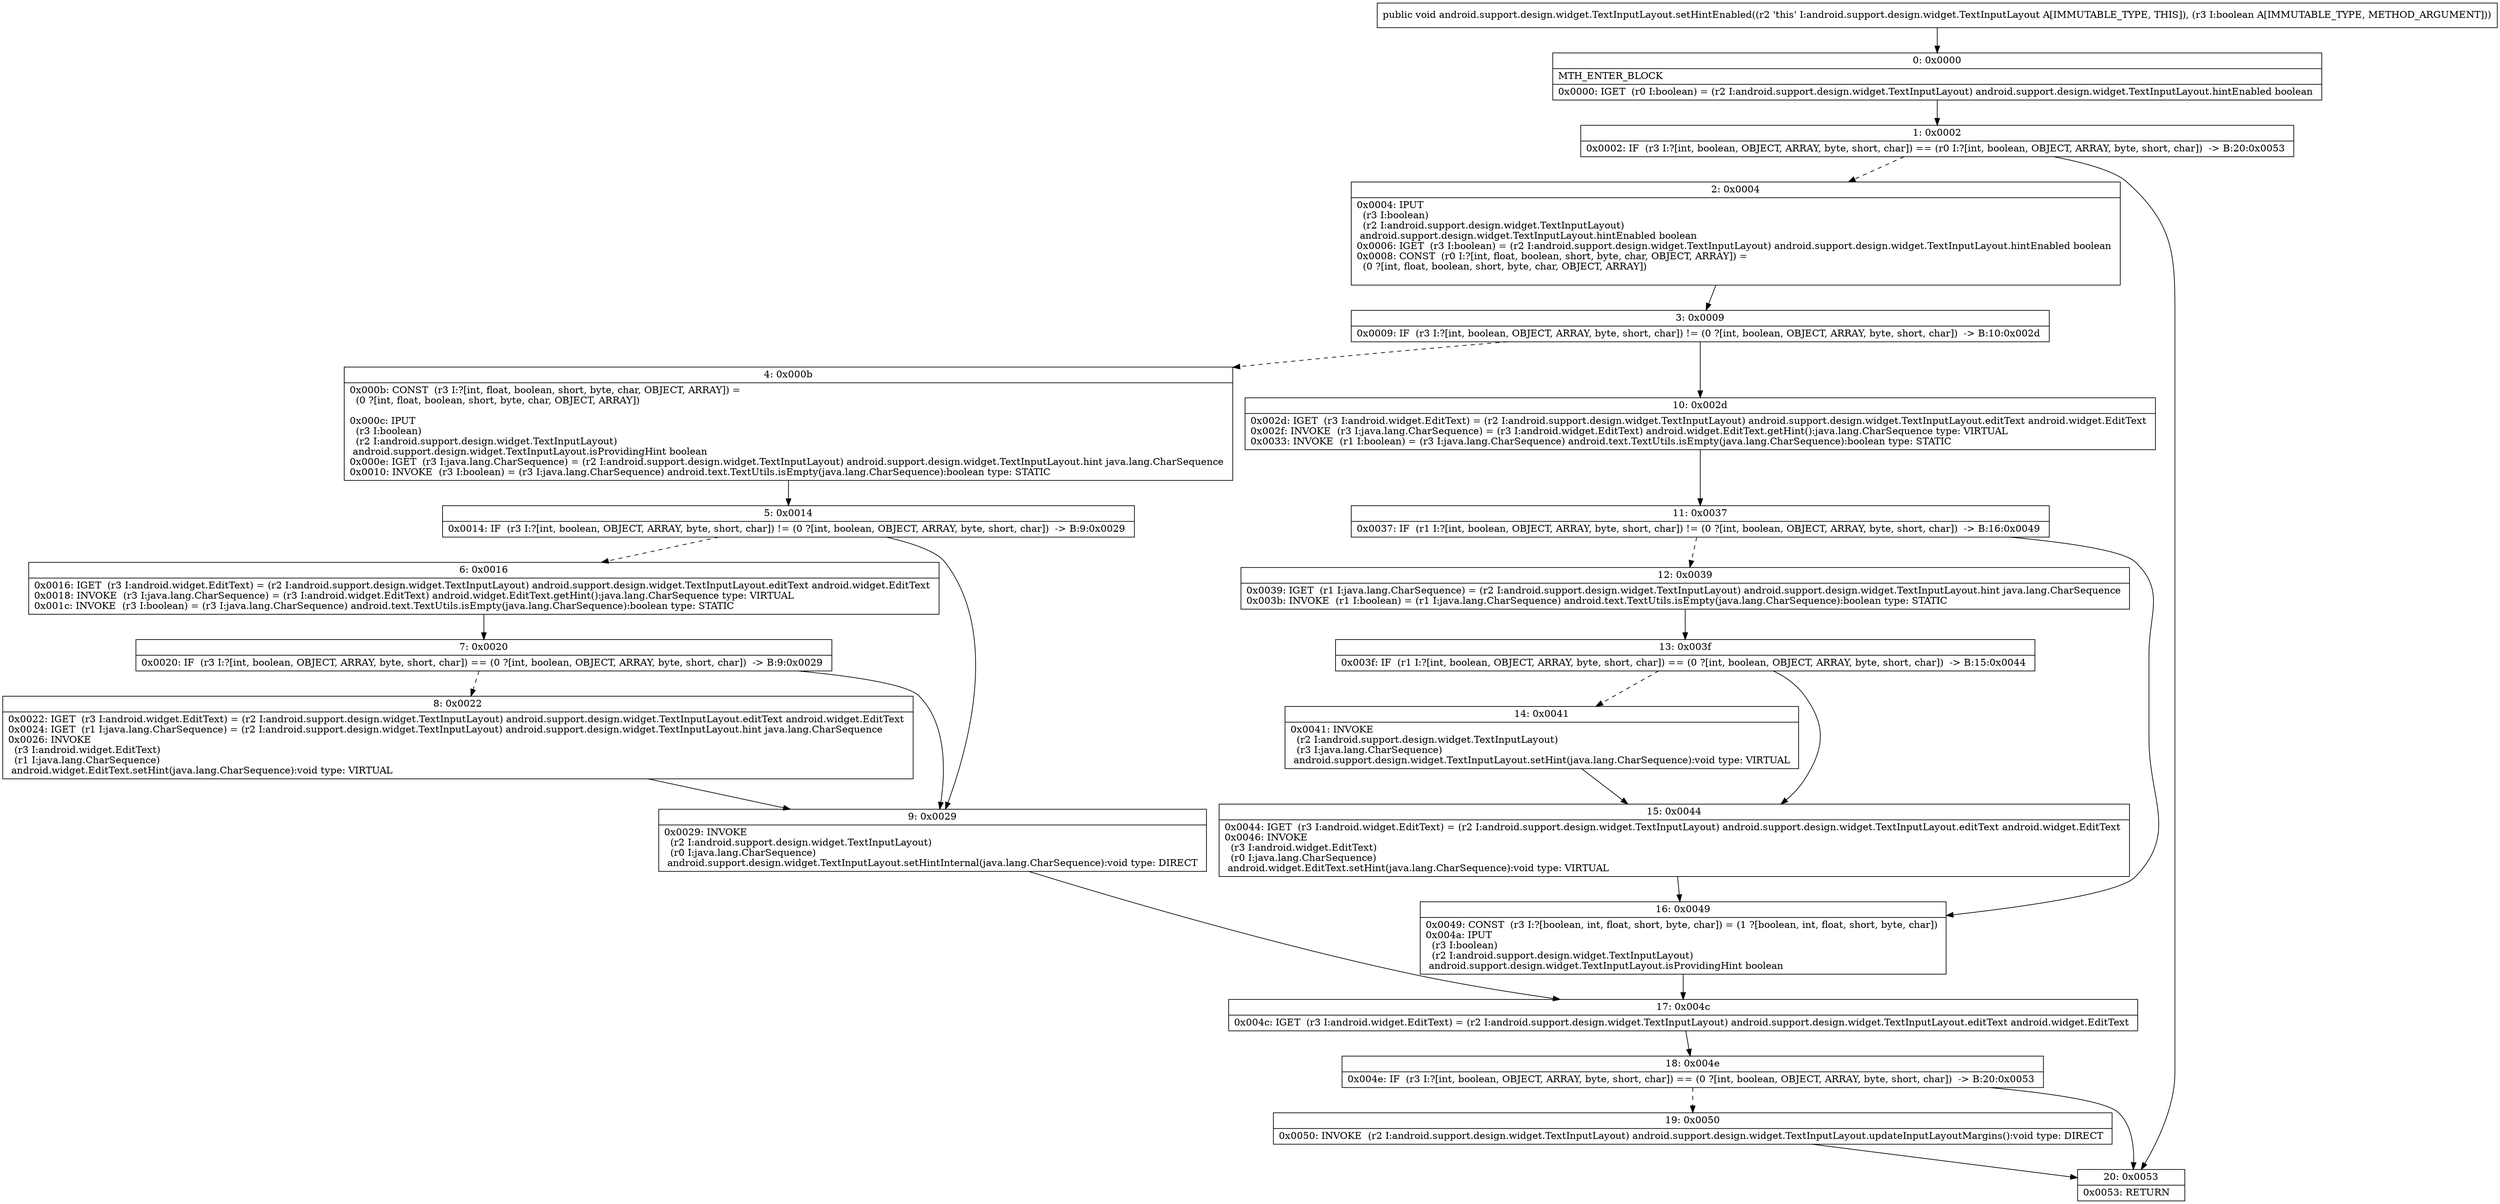digraph "CFG forandroid.support.design.widget.TextInputLayout.setHintEnabled(Z)V" {
Node_0 [shape=record,label="{0\:\ 0x0000|MTH_ENTER_BLOCK\l|0x0000: IGET  (r0 I:boolean) = (r2 I:android.support.design.widget.TextInputLayout) android.support.design.widget.TextInputLayout.hintEnabled boolean \l}"];
Node_1 [shape=record,label="{1\:\ 0x0002|0x0002: IF  (r3 I:?[int, boolean, OBJECT, ARRAY, byte, short, char]) == (r0 I:?[int, boolean, OBJECT, ARRAY, byte, short, char])  \-\> B:20:0x0053 \l}"];
Node_2 [shape=record,label="{2\:\ 0x0004|0x0004: IPUT  \l  (r3 I:boolean)\l  (r2 I:android.support.design.widget.TextInputLayout)\l android.support.design.widget.TextInputLayout.hintEnabled boolean \l0x0006: IGET  (r3 I:boolean) = (r2 I:android.support.design.widget.TextInputLayout) android.support.design.widget.TextInputLayout.hintEnabled boolean \l0x0008: CONST  (r0 I:?[int, float, boolean, short, byte, char, OBJECT, ARRAY]) = \l  (0 ?[int, float, boolean, short, byte, char, OBJECT, ARRAY])\l \l}"];
Node_3 [shape=record,label="{3\:\ 0x0009|0x0009: IF  (r3 I:?[int, boolean, OBJECT, ARRAY, byte, short, char]) != (0 ?[int, boolean, OBJECT, ARRAY, byte, short, char])  \-\> B:10:0x002d \l}"];
Node_4 [shape=record,label="{4\:\ 0x000b|0x000b: CONST  (r3 I:?[int, float, boolean, short, byte, char, OBJECT, ARRAY]) = \l  (0 ?[int, float, boolean, short, byte, char, OBJECT, ARRAY])\l \l0x000c: IPUT  \l  (r3 I:boolean)\l  (r2 I:android.support.design.widget.TextInputLayout)\l android.support.design.widget.TextInputLayout.isProvidingHint boolean \l0x000e: IGET  (r3 I:java.lang.CharSequence) = (r2 I:android.support.design.widget.TextInputLayout) android.support.design.widget.TextInputLayout.hint java.lang.CharSequence \l0x0010: INVOKE  (r3 I:boolean) = (r3 I:java.lang.CharSequence) android.text.TextUtils.isEmpty(java.lang.CharSequence):boolean type: STATIC \l}"];
Node_5 [shape=record,label="{5\:\ 0x0014|0x0014: IF  (r3 I:?[int, boolean, OBJECT, ARRAY, byte, short, char]) != (0 ?[int, boolean, OBJECT, ARRAY, byte, short, char])  \-\> B:9:0x0029 \l}"];
Node_6 [shape=record,label="{6\:\ 0x0016|0x0016: IGET  (r3 I:android.widget.EditText) = (r2 I:android.support.design.widget.TextInputLayout) android.support.design.widget.TextInputLayout.editText android.widget.EditText \l0x0018: INVOKE  (r3 I:java.lang.CharSequence) = (r3 I:android.widget.EditText) android.widget.EditText.getHint():java.lang.CharSequence type: VIRTUAL \l0x001c: INVOKE  (r3 I:boolean) = (r3 I:java.lang.CharSequence) android.text.TextUtils.isEmpty(java.lang.CharSequence):boolean type: STATIC \l}"];
Node_7 [shape=record,label="{7\:\ 0x0020|0x0020: IF  (r3 I:?[int, boolean, OBJECT, ARRAY, byte, short, char]) == (0 ?[int, boolean, OBJECT, ARRAY, byte, short, char])  \-\> B:9:0x0029 \l}"];
Node_8 [shape=record,label="{8\:\ 0x0022|0x0022: IGET  (r3 I:android.widget.EditText) = (r2 I:android.support.design.widget.TextInputLayout) android.support.design.widget.TextInputLayout.editText android.widget.EditText \l0x0024: IGET  (r1 I:java.lang.CharSequence) = (r2 I:android.support.design.widget.TextInputLayout) android.support.design.widget.TextInputLayout.hint java.lang.CharSequence \l0x0026: INVOKE  \l  (r3 I:android.widget.EditText)\l  (r1 I:java.lang.CharSequence)\l android.widget.EditText.setHint(java.lang.CharSequence):void type: VIRTUAL \l}"];
Node_9 [shape=record,label="{9\:\ 0x0029|0x0029: INVOKE  \l  (r2 I:android.support.design.widget.TextInputLayout)\l  (r0 I:java.lang.CharSequence)\l android.support.design.widget.TextInputLayout.setHintInternal(java.lang.CharSequence):void type: DIRECT \l}"];
Node_10 [shape=record,label="{10\:\ 0x002d|0x002d: IGET  (r3 I:android.widget.EditText) = (r2 I:android.support.design.widget.TextInputLayout) android.support.design.widget.TextInputLayout.editText android.widget.EditText \l0x002f: INVOKE  (r3 I:java.lang.CharSequence) = (r3 I:android.widget.EditText) android.widget.EditText.getHint():java.lang.CharSequence type: VIRTUAL \l0x0033: INVOKE  (r1 I:boolean) = (r3 I:java.lang.CharSequence) android.text.TextUtils.isEmpty(java.lang.CharSequence):boolean type: STATIC \l}"];
Node_11 [shape=record,label="{11\:\ 0x0037|0x0037: IF  (r1 I:?[int, boolean, OBJECT, ARRAY, byte, short, char]) != (0 ?[int, boolean, OBJECT, ARRAY, byte, short, char])  \-\> B:16:0x0049 \l}"];
Node_12 [shape=record,label="{12\:\ 0x0039|0x0039: IGET  (r1 I:java.lang.CharSequence) = (r2 I:android.support.design.widget.TextInputLayout) android.support.design.widget.TextInputLayout.hint java.lang.CharSequence \l0x003b: INVOKE  (r1 I:boolean) = (r1 I:java.lang.CharSequence) android.text.TextUtils.isEmpty(java.lang.CharSequence):boolean type: STATIC \l}"];
Node_13 [shape=record,label="{13\:\ 0x003f|0x003f: IF  (r1 I:?[int, boolean, OBJECT, ARRAY, byte, short, char]) == (0 ?[int, boolean, OBJECT, ARRAY, byte, short, char])  \-\> B:15:0x0044 \l}"];
Node_14 [shape=record,label="{14\:\ 0x0041|0x0041: INVOKE  \l  (r2 I:android.support.design.widget.TextInputLayout)\l  (r3 I:java.lang.CharSequence)\l android.support.design.widget.TextInputLayout.setHint(java.lang.CharSequence):void type: VIRTUAL \l}"];
Node_15 [shape=record,label="{15\:\ 0x0044|0x0044: IGET  (r3 I:android.widget.EditText) = (r2 I:android.support.design.widget.TextInputLayout) android.support.design.widget.TextInputLayout.editText android.widget.EditText \l0x0046: INVOKE  \l  (r3 I:android.widget.EditText)\l  (r0 I:java.lang.CharSequence)\l android.widget.EditText.setHint(java.lang.CharSequence):void type: VIRTUAL \l}"];
Node_16 [shape=record,label="{16\:\ 0x0049|0x0049: CONST  (r3 I:?[boolean, int, float, short, byte, char]) = (1 ?[boolean, int, float, short, byte, char]) \l0x004a: IPUT  \l  (r3 I:boolean)\l  (r2 I:android.support.design.widget.TextInputLayout)\l android.support.design.widget.TextInputLayout.isProvidingHint boolean \l}"];
Node_17 [shape=record,label="{17\:\ 0x004c|0x004c: IGET  (r3 I:android.widget.EditText) = (r2 I:android.support.design.widget.TextInputLayout) android.support.design.widget.TextInputLayout.editText android.widget.EditText \l}"];
Node_18 [shape=record,label="{18\:\ 0x004e|0x004e: IF  (r3 I:?[int, boolean, OBJECT, ARRAY, byte, short, char]) == (0 ?[int, boolean, OBJECT, ARRAY, byte, short, char])  \-\> B:20:0x0053 \l}"];
Node_19 [shape=record,label="{19\:\ 0x0050|0x0050: INVOKE  (r2 I:android.support.design.widget.TextInputLayout) android.support.design.widget.TextInputLayout.updateInputLayoutMargins():void type: DIRECT \l}"];
Node_20 [shape=record,label="{20\:\ 0x0053|0x0053: RETURN   \l}"];
MethodNode[shape=record,label="{public void android.support.design.widget.TextInputLayout.setHintEnabled((r2 'this' I:android.support.design.widget.TextInputLayout A[IMMUTABLE_TYPE, THIS]), (r3 I:boolean A[IMMUTABLE_TYPE, METHOD_ARGUMENT])) }"];
MethodNode -> Node_0;
Node_0 -> Node_1;
Node_1 -> Node_2[style=dashed];
Node_1 -> Node_20;
Node_2 -> Node_3;
Node_3 -> Node_4[style=dashed];
Node_3 -> Node_10;
Node_4 -> Node_5;
Node_5 -> Node_6[style=dashed];
Node_5 -> Node_9;
Node_6 -> Node_7;
Node_7 -> Node_8[style=dashed];
Node_7 -> Node_9;
Node_8 -> Node_9;
Node_9 -> Node_17;
Node_10 -> Node_11;
Node_11 -> Node_12[style=dashed];
Node_11 -> Node_16;
Node_12 -> Node_13;
Node_13 -> Node_14[style=dashed];
Node_13 -> Node_15;
Node_14 -> Node_15;
Node_15 -> Node_16;
Node_16 -> Node_17;
Node_17 -> Node_18;
Node_18 -> Node_19[style=dashed];
Node_18 -> Node_20;
Node_19 -> Node_20;
}

